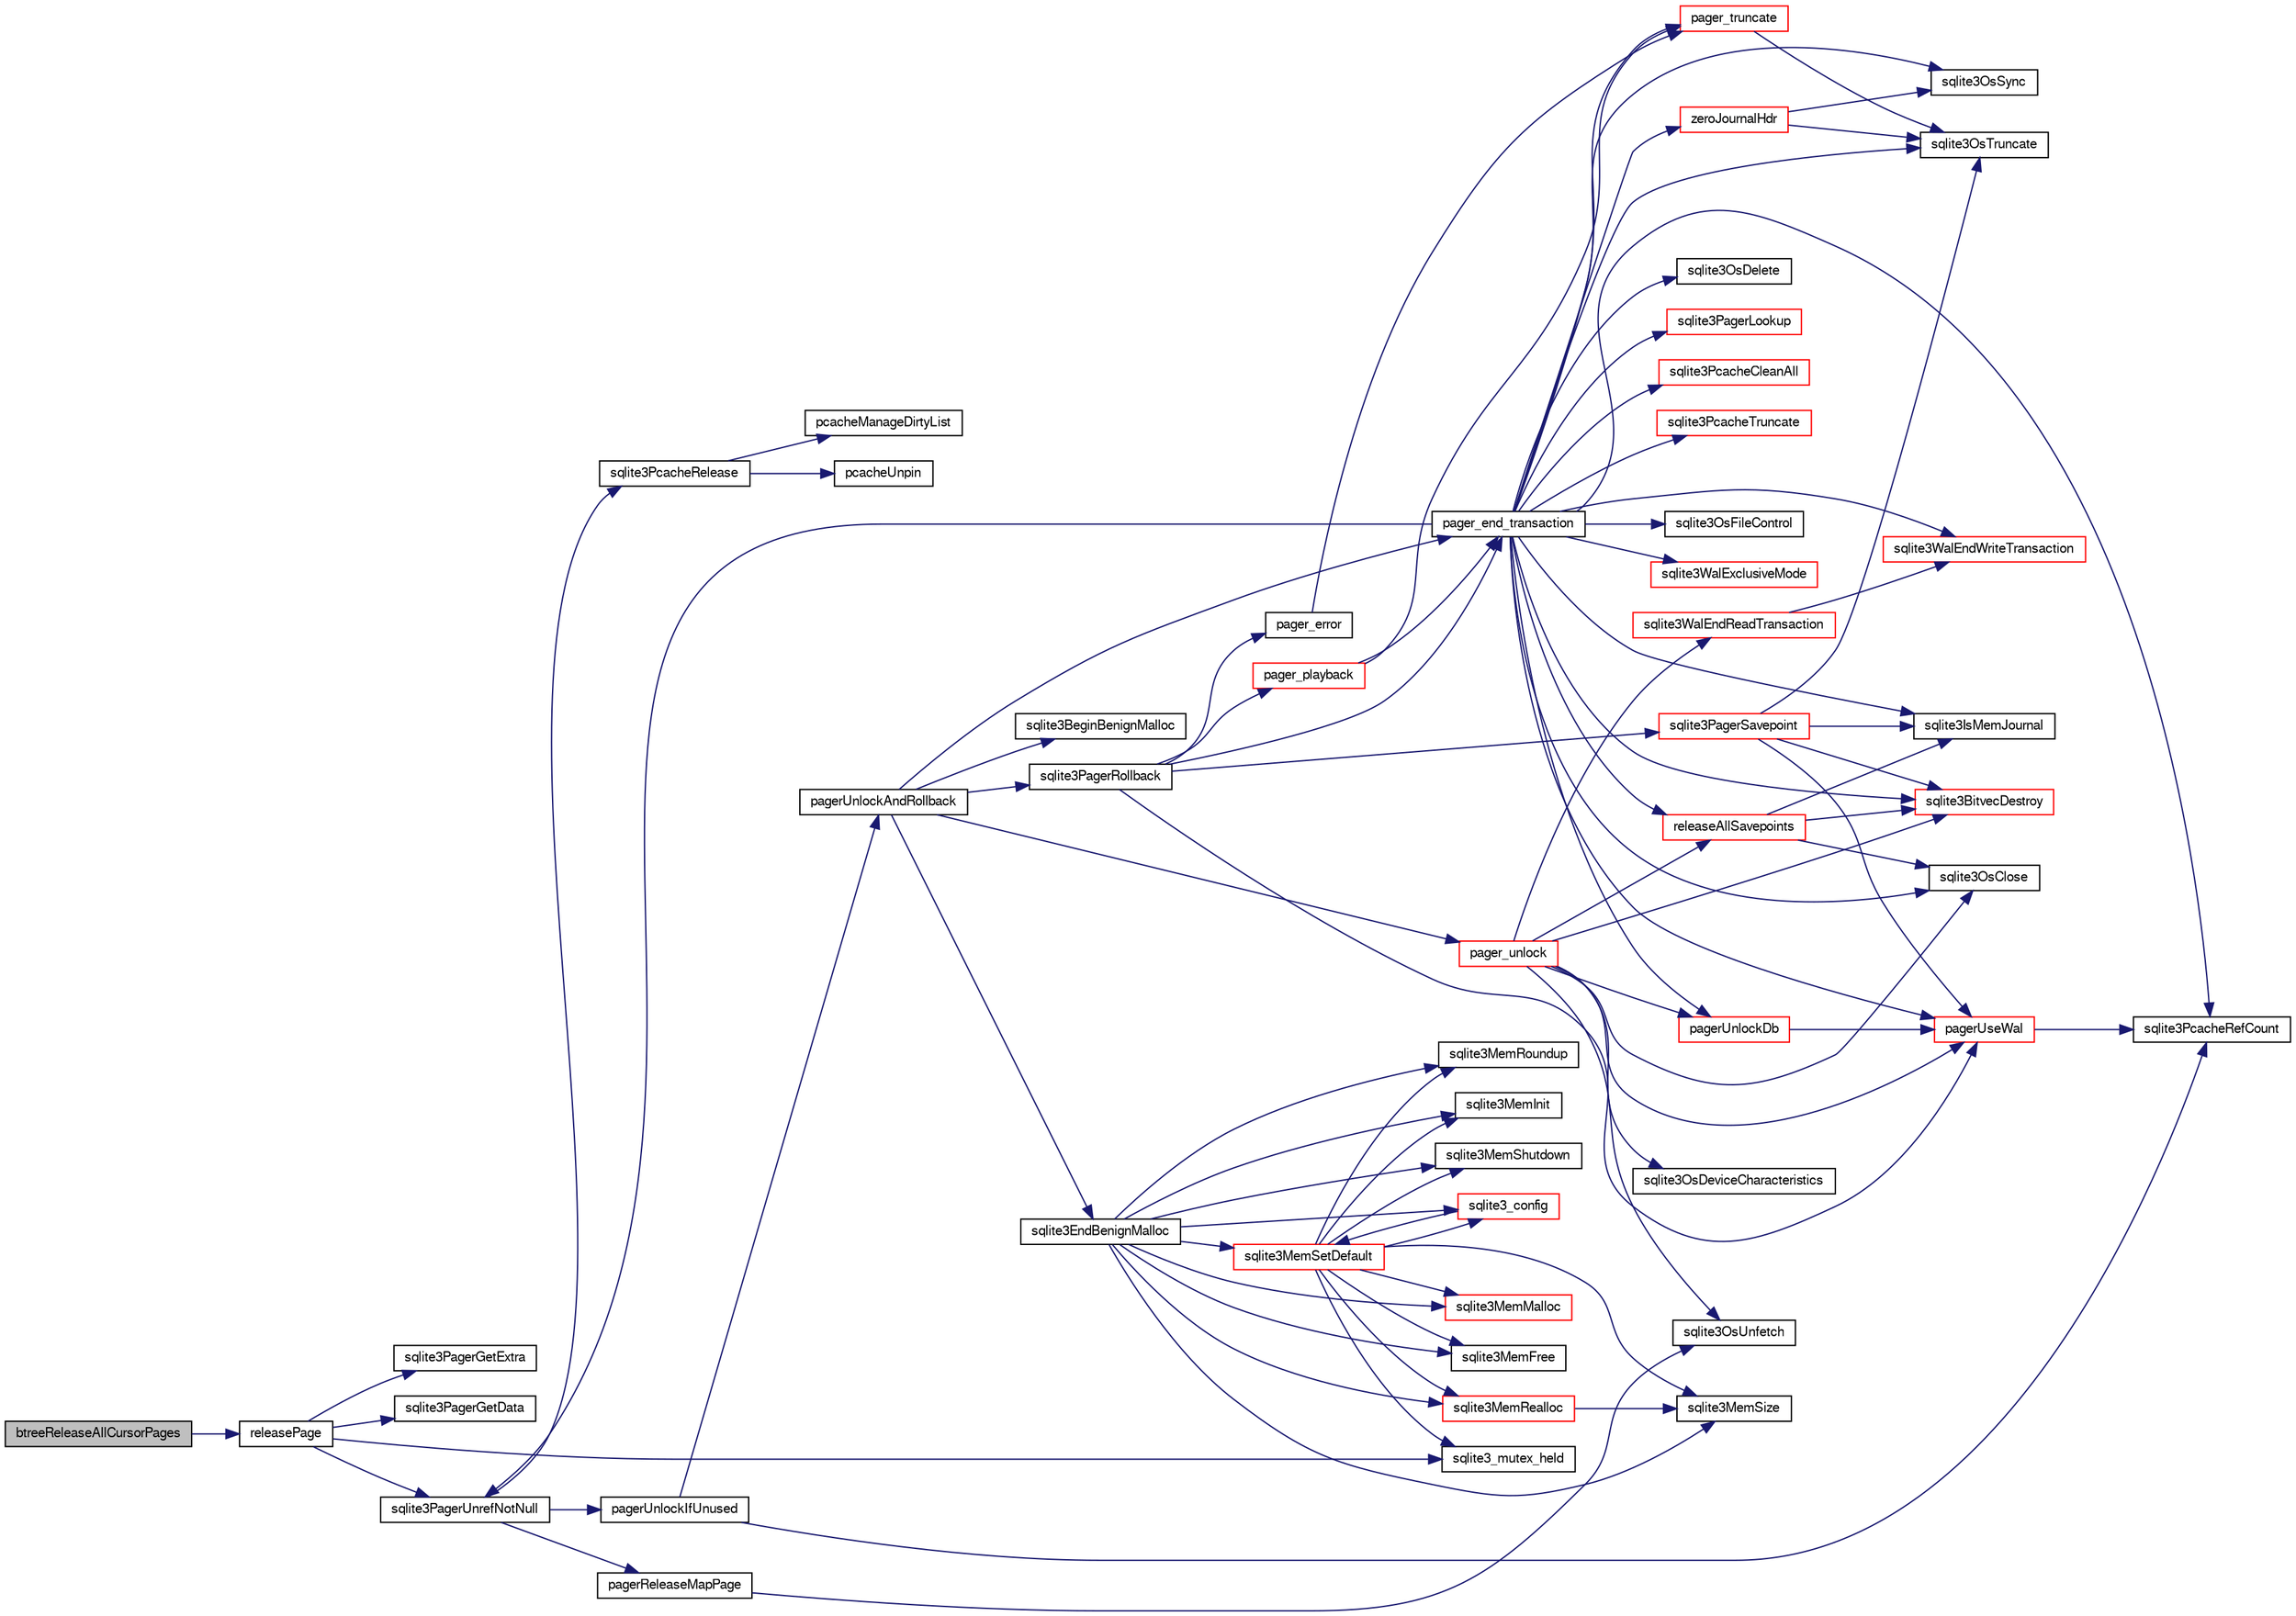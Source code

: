 digraph "btreeReleaseAllCursorPages"
{
  edge [fontname="FreeSans",fontsize="10",labelfontname="FreeSans",labelfontsize="10"];
  node [fontname="FreeSans",fontsize="10",shape=record];
  rankdir="LR";
  Node32258 [label="btreeReleaseAllCursorPages",height=0.2,width=0.4,color="black", fillcolor="grey75", style="filled", fontcolor="black"];
  Node32258 -> Node32259 [color="midnightblue",fontsize="10",style="solid",fontname="FreeSans"];
  Node32259 [label="releasePage",height=0.2,width=0.4,color="black", fillcolor="white", style="filled",URL="$sqlite3_8c.html#a92c6fb14f9bcf117440c35116c26d6c4"];
  Node32259 -> Node32260 [color="midnightblue",fontsize="10",style="solid",fontname="FreeSans"];
  Node32260 [label="sqlite3PagerGetExtra",height=0.2,width=0.4,color="black", fillcolor="white", style="filled",URL="$sqlite3_8c.html#a48e879a6d20f06f27390973ab8d59bd7"];
  Node32259 -> Node32261 [color="midnightblue",fontsize="10",style="solid",fontname="FreeSans"];
  Node32261 [label="sqlite3PagerGetData",height=0.2,width=0.4,color="black", fillcolor="white", style="filled",URL="$sqlite3_8c.html#a9dd340e56fb4b7fad4df339595b8d8a2"];
  Node32259 -> Node32262 [color="midnightblue",fontsize="10",style="solid",fontname="FreeSans"];
  Node32262 [label="sqlite3_mutex_held",height=0.2,width=0.4,color="black", fillcolor="white", style="filled",URL="$sqlite3_8c.html#acf77da68932b6bc163c5e68547ecc3e7"];
  Node32259 -> Node32263 [color="midnightblue",fontsize="10",style="solid",fontname="FreeSans"];
  Node32263 [label="sqlite3PagerUnrefNotNull",height=0.2,width=0.4,color="black", fillcolor="white", style="filled",URL="$sqlite3_8c.html#a4b314f96f09f5c68c94672e420e31ab9"];
  Node32263 -> Node32264 [color="midnightblue",fontsize="10",style="solid",fontname="FreeSans"];
  Node32264 [label="pagerReleaseMapPage",height=0.2,width=0.4,color="black", fillcolor="white", style="filled",URL="$sqlite3_8c.html#aefa288f9febba49488ab634f8b0d5f6d"];
  Node32264 -> Node32265 [color="midnightblue",fontsize="10",style="solid",fontname="FreeSans"];
  Node32265 [label="sqlite3OsUnfetch",height=0.2,width=0.4,color="black", fillcolor="white", style="filled",URL="$sqlite3_8c.html#abc0da72cb8b8989cf8708b572fe5fef4"];
  Node32263 -> Node32266 [color="midnightblue",fontsize="10",style="solid",fontname="FreeSans"];
  Node32266 [label="sqlite3PcacheRelease",height=0.2,width=0.4,color="black", fillcolor="white", style="filled",URL="$sqlite3_8c.html#ad07fc7a8130ad1e77861f345084b1b83"];
  Node32266 -> Node32267 [color="midnightblue",fontsize="10",style="solid",fontname="FreeSans"];
  Node32267 [label="pcacheUnpin",height=0.2,width=0.4,color="black", fillcolor="white", style="filled",URL="$sqlite3_8c.html#a76530dde0f26366c0614d713daf9859c"];
  Node32266 -> Node32268 [color="midnightblue",fontsize="10",style="solid",fontname="FreeSans"];
  Node32268 [label="pcacheManageDirtyList",height=0.2,width=0.4,color="black", fillcolor="white", style="filled",URL="$sqlite3_8c.html#aae9bc2ddff700c30e5f9c80d531d6acc"];
  Node32263 -> Node32269 [color="midnightblue",fontsize="10",style="solid",fontname="FreeSans"];
  Node32269 [label="pagerUnlockIfUnused",height=0.2,width=0.4,color="black", fillcolor="white", style="filled",URL="$sqlite3_8c.html#abf547f4276efb6f10262f7fde1e4d065"];
  Node32269 -> Node32270 [color="midnightblue",fontsize="10",style="solid",fontname="FreeSans"];
  Node32270 [label="sqlite3PcacheRefCount",height=0.2,width=0.4,color="black", fillcolor="white", style="filled",URL="$sqlite3_8c.html#adee2536d23ec9628e0883ccab03b3429"];
  Node32269 -> Node32271 [color="midnightblue",fontsize="10",style="solid",fontname="FreeSans"];
  Node32271 [label="pagerUnlockAndRollback",height=0.2,width=0.4,color="black", fillcolor="white", style="filled",URL="$sqlite3_8c.html#a02d96b7bf62c3b13ba905d168914518c"];
  Node32271 -> Node32272 [color="midnightblue",fontsize="10",style="solid",fontname="FreeSans"];
  Node32272 [label="sqlite3BeginBenignMalloc",height=0.2,width=0.4,color="black", fillcolor="white", style="filled",URL="$sqlite3_8c.html#a3344c0e2b1b6df701a1cb326602fac14"];
  Node32271 -> Node32273 [color="midnightblue",fontsize="10",style="solid",fontname="FreeSans"];
  Node32273 [label="sqlite3PagerRollback",height=0.2,width=0.4,color="black", fillcolor="white", style="filled",URL="$sqlite3_8c.html#afdd2ecbb97b7a716892ff6bd10c7dfd0"];
  Node32273 -> Node32274 [color="midnightblue",fontsize="10",style="solid",fontname="FreeSans"];
  Node32274 [label="pagerUseWal",height=0.2,width=0.4,color="red", fillcolor="white", style="filled",URL="$sqlite3_8c.html#a31def80bfe1de9284d635ba190a5eb68"];
  Node32274 -> Node32270 [color="midnightblue",fontsize="10",style="solid",fontname="FreeSans"];
  Node32273 -> Node32555 [color="midnightblue",fontsize="10",style="solid",fontname="FreeSans"];
  Node32555 [label="sqlite3PagerSavepoint",height=0.2,width=0.4,color="red", fillcolor="white", style="filled",URL="$sqlite3_8c.html#a8b5f1920b6a8b564a47e243868f2c8d4"];
  Node32555 -> Node32556 [color="midnightblue",fontsize="10",style="solid",fontname="FreeSans"];
  Node32556 [label="sqlite3BitvecDestroy",height=0.2,width=0.4,color="red", fillcolor="white", style="filled",URL="$sqlite3_8c.html#ab732400d8022b48df1b7b3ee41be045d"];
  Node32555 -> Node32557 [color="midnightblue",fontsize="10",style="solid",fontname="FreeSans"];
  Node32557 [label="sqlite3IsMemJournal",height=0.2,width=0.4,color="black", fillcolor="white", style="filled",URL="$sqlite3_8c.html#a237bb8682b84ed24be164d4c57465182"];
  Node32555 -> Node32558 [color="midnightblue",fontsize="10",style="solid",fontname="FreeSans"];
  Node32558 [label="sqlite3OsTruncate",height=0.2,width=0.4,color="black", fillcolor="white", style="filled",URL="$sqlite3_8c.html#ab14e17fc93b09d52b42c433c47eb3b68"];
  Node32555 -> Node32274 [color="midnightblue",fontsize="10",style="solid",fontname="FreeSans"];
  Node32273 -> Node32649 [color="midnightblue",fontsize="10",style="solid",fontname="FreeSans"];
  Node32649 [label="pager_end_transaction",height=0.2,width=0.4,color="black", fillcolor="white", style="filled",URL="$sqlite3_8c.html#a0814e2cfab386b1e3ba74528870339fe"];
  Node32649 -> Node32650 [color="midnightblue",fontsize="10",style="solid",fontname="FreeSans"];
  Node32650 [label="releaseAllSavepoints",height=0.2,width=0.4,color="red", fillcolor="white", style="filled",URL="$sqlite3_8c.html#ac0ec06e81b223a42295bd1a0182b1609"];
  Node32650 -> Node32556 [color="midnightblue",fontsize="10",style="solid",fontname="FreeSans"];
  Node32650 -> Node32557 [color="midnightblue",fontsize="10",style="solid",fontname="FreeSans"];
  Node32650 -> Node32651 [color="midnightblue",fontsize="10",style="solid",fontname="FreeSans"];
  Node32651 [label="sqlite3OsClose",height=0.2,width=0.4,color="black", fillcolor="white", style="filled",URL="$sqlite3_8c.html#aa5f0aeb27273a57c0523deaf48997533"];
  Node32649 -> Node32274 [color="midnightblue",fontsize="10",style="solid",fontname="FreeSans"];
  Node32649 -> Node32557 [color="midnightblue",fontsize="10",style="solid",fontname="FreeSans"];
  Node32649 -> Node32651 [color="midnightblue",fontsize="10",style="solid",fontname="FreeSans"];
  Node32649 -> Node32558 [color="midnightblue",fontsize="10",style="solid",fontname="FreeSans"];
  Node32649 -> Node32652 [color="midnightblue",fontsize="10",style="solid",fontname="FreeSans"];
  Node32652 [label="sqlite3OsSync",height=0.2,width=0.4,color="black", fillcolor="white", style="filled",URL="$sqlite3_8c.html#a3f01629ca3b49854944cecdd14dc3358"];
  Node32649 -> Node32653 [color="midnightblue",fontsize="10",style="solid",fontname="FreeSans"];
  Node32653 [label="zeroJournalHdr",height=0.2,width=0.4,color="red", fillcolor="white", style="filled",URL="$sqlite3_8c.html#a6e1592949a5e668f43f0ff5f5d08fe10"];
  Node32653 -> Node32558 [color="midnightblue",fontsize="10",style="solid",fontname="FreeSans"];
  Node32653 -> Node32652 [color="midnightblue",fontsize="10",style="solid",fontname="FreeSans"];
  Node32649 -> Node32654 [color="midnightblue",fontsize="10",style="solid",fontname="FreeSans"];
  Node32654 [label="sqlite3OsDelete",height=0.2,width=0.4,color="black", fillcolor="white", style="filled",URL="$sqlite3_8c.html#a576c2e542e46ddee19d10e75337039c0"];
  Node32649 -> Node32270 [color="midnightblue",fontsize="10",style="solid",fontname="FreeSans"];
  Node32649 -> Node32574 [color="midnightblue",fontsize="10",style="solid",fontname="FreeSans"];
  Node32574 [label="sqlite3PagerLookup",height=0.2,width=0.4,color="red", fillcolor="white", style="filled",URL="$sqlite3_8c.html#a1252ec03814f64eed236cfb21094cafd"];
  Node32649 -> Node32263 [color="midnightblue",fontsize="10",style="solid",fontname="FreeSans"];
  Node32649 -> Node32556 [color="midnightblue",fontsize="10",style="solid",fontname="FreeSans"];
  Node32649 -> Node32655 [color="midnightblue",fontsize="10",style="solid",fontname="FreeSans"];
  Node32655 [label="sqlite3PcacheCleanAll",height=0.2,width=0.4,color="red", fillcolor="white", style="filled",URL="$sqlite3_8c.html#a65aa4d4f73373a161a96fafe219b86a7"];
  Node32649 -> Node32613 [color="midnightblue",fontsize="10",style="solid",fontname="FreeSans"];
  Node32613 [label="sqlite3PcacheTruncate",height=0.2,width=0.4,color="red", fillcolor="white", style="filled",URL="$sqlite3_8c.html#aa25da46a83609c408a14977a087af782"];
  Node32649 -> Node32656 [color="midnightblue",fontsize="10",style="solid",fontname="FreeSans"];
  Node32656 [label="sqlite3WalEndWriteTransaction",height=0.2,width=0.4,color="red", fillcolor="white", style="filled",URL="$sqlite3_8c.html#a0ae58a14b40600fb21130cc4d595acc9"];
  Node32649 -> Node32659 [color="midnightblue",fontsize="10",style="solid",fontname="FreeSans"];
  Node32659 [label="pager_truncate",height=0.2,width=0.4,color="red", fillcolor="white", style="filled",URL="$sqlite3_8c.html#aa0700caa408442673a3ede3bb04b1f0b"];
  Node32659 -> Node32558 [color="midnightblue",fontsize="10",style="solid",fontname="FreeSans"];
  Node32649 -> Node32627 [color="midnightblue",fontsize="10",style="solid",fontname="FreeSans"];
  Node32627 [label="sqlite3OsFileControl",height=0.2,width=0.4,color="black", fillcolor="white", style="filled",URL="$sqlite3_8c.html#aa8dad928f8e52b454c6d82bd2fe5c3fc"];
  Node32649 -> Node32660 [color="midnightblue",fontsize="10",style="solid",fontname="FreeSans"];
  Node32660 [label="sqlite3WalExclusiveMode",height=0.2,width=0.4,color="red", fillcolor="white", style="filled",URL="$sqlite3_8c.html#a1ca342ad565c5ae8dd3685e3aa0b731e"];
  Node32649 -> Node32663 [color="midnightblue",fontsize="10",style="solid",fontname="FreeSans"];
  Node32663 [label="pagerUnlockDb",height=0.2,width=0.4,color="red", fillcolor="white", style="filled",URL="$sqlite3_8c.html#a8ac54f19421c76b5045a40b42d282c32"];
  Node32663 -> Node32274 [color="midnightblue",fontsize="10",style="solid",fontname="FreeSans"];
  Node32273 -> Node32665 [color="midnightblue",fontsize="10",style="solid",fontname="FreeSans"];
  Node32665 [label="pager_playback",height=0.2,width=0.4,color="red", fillcolor="white", style="filled",URL="$sqlite3_8c.html#a9d9a750a9fc76eb4b668c8a16b164a65"];
  Node32665 -> Node32659 [color="midnightblue",fontsize="10",style="solid",fontname="FreeSans"];
  Node32665 -> Node32649 [color="midnightblue",fontsize="10",style="solid",fontname="FreeSans"];
  Node32273 -> Node32673 [color="midnightblue",fontsize="10",style="solid",fontname="FreeSans"];
  Node32673 [label="pager_error",height=0.2,width=0.4,color="black", fillcolor="white", style="filled",URL="$sqlite3_8c.html#ac15e13c61047b37098e21115614ddd22"];
  Node32673 -> Node32659 [color="midnightblue",fontsize="10",style="solid",fontname="FreeSans"];
  Node32271 -> Node32349 [color="midnightblue",fontsize="10",style="solid",fontname="FreeSans"];
  Node32349 [label="sqlite3EndBenignMalloc",height=0.2,width=0.4,color="black", fillcolor="white", style="filled",URL="$sqlite3_8c.html#a4582127cc64d483dc66c7acf9d8d8fbb"];
  Node32349 -> Node32324 [color="midnightblue",fontsize="10",style="solid",fontname="FreeSans"];
  Node32324 [label="sqlite3MemMalloc",height=0.2,width=0.4,color="red", fillcolor="white", style="filled",URL="$sqlite3_8c.html#a53157f1a669f949332f44ca9f15c0a43"];
  Node32349 -> Node32329 [color="midnightblue",fontsize="10",style="solid",fontname="FreeSans"];
  Node32329 [label="sqlite3MemFree",height=0.2,width=0.4,color="black", fillcolor="white", style="filled",URL="$sqlite3_8c.html#a4198492989c7a427e3d704c06058850a"];
  Node32349 -> Node32330 [color="midnightblue",fontsize="10",style="solid",fontname="FreeSans"];
  Node32330 [label="sqlite3MemRealloc",height=0.2,width=0.4,color="red", fillcolor="white", style="filled",URL="$sqlite3_8c.html#addd043cc5742c3b0cf536763cd4e6948"];
  Node32330 -> Node32331 [color="midnightblue",fontsize="10",style="solid",fontname="FreeSans"];
  Node32331 [label="sqlite3MemSize",height=0.2,width=0.4,color="black", fillcolor="white", style="filled",URL="$sqlite3_8c.html#a564962938d56643e999de431c190f937"];
  Node32349 -> Node32331 [color="midnightblue",fontsize="10",style="solid",fontname="FreeSans"];
  Node32349 -> Node32332 [color="midnightblue",fontsize="10",style="solid",fontname="FreeSans"];
  Node32332 [label="sqlite3MemRoundup",height=0.2,width=0.4,color="black", fillcolor="white", style="filled",URL="$sqlite3_8c.html#ac9d66a2d2d224dfafcf6a49d48436ddc"];
  Node32349 -> Node32333 [color="midnightblue",fontsize="10",style="solid",fontname="FreeSans"];
  Node32333 [label="sqlite3MemInit",height=0.2,width=0.4,color="black", fillcolor="white", style="filled",URL="$sqlite3_8c.html#a1ec61c1becf036ba7fcb571ae51300af"];
  Node32349 -> Node32334 [color="midnightblue",fontsize="10",style="solid",fontname="FreeSans"];
  Node32334 [label="sqlite3MemShutdown",height=0.2,width=0.4,color="black", fillcolor="white", style="filled",URL="$sqlite3_8c.html#a934531b3f7c4743196f453ce6db028dc"];
  Node32349 -> Node32323 [color="midnightblue",fontsize="10",style="solid",fontname="FreeSans"];
  Node32323 [label="sqlite3MemSetDefault",height=0.2,width=0.4,color="red", fillcolor="white", style="filled",URL="$sqlite3_8c.html#a162fbfd727e92c5f8f72625b5ff62549"];
  Node32323 -> Node32324 [color="midnightblue",fontsize="10",style="solid",fontname="FreeSans"];
  Node32323 -> Node32329 [color="midnightblue",fontsize="10",style="solid",fontname="FreeSans"];
  Node32323 -> Node32330 [color="midnightblue",fontsize="10",style="solid",fontname="FreeSans"];
  Node32323 -> Node32331 [color="midnightblue",fontsize="10",style="solid",fontname="FreeSans"];
  Node32323 -> Node32332 [color="midnightblue",fontsize="10",style="solid",fontname="FreeSans"];
  Node32323 -> Node32333 [color="midnightblue",fontsize="10",style="solid",fontname="FreeSans"];
  Node32323 -> Node32334 [color="midnightblue",fontsize="10",style="solid",fontname="FreeSans"];
  Node32323 -> Node32335 [color="midnightblue",fontsize="10",style="solid",fontname="FreeSans"];
  Node32335 [label="sqlite3_config",height=0.2,width=0.4,color="red", fillcolor="white", style="filled",URL="$sqlite3_8c.html#a74ad420b6f26bc06a04ff6ecec8a8c91"];
  Node32335 -> Node32323 [color="midnightblue",fontsize="10",style="solid",fontname="FreeSans"];
  Node32323 -> Node32262 [color="midnightblue",fontsize="10",style="solid",fontname="FreeSans"];
  Node32349 -> Node32335 [color="midnightblue",fontsize="10",style="solid",fontname="FreeSans"];
  Node32271 -> Node32649 [color="midnightblue",fontsize="10",style="solid",fontname="FreeSans"];
  Node32271 -> Node32674 [color="midnightblue",fontsize="10",style="solid",fontname="FreeSans"];
  Node32674 [label="pager_unlock",height=0.2,width=0.4,color="red", fillcolor="white", style="filled",URL="$sqlite3_8c.html#a5b54bd09bd76fa68eb6310fbf9bbaf20"];
  Node32674 -> Node32556 [color="midnightblue",fontsize="10",style="solid",fontname="FreeSans"];
  Node32674 -> Node32650 [color="midnightblue",fontsize="10",style="solid",fontname="FreeSans"];
  Node32674 -> Node32274 [color="midnightblue",fontsize="10",style="solid",fontname="FreeSans"];
  Node32674 -> Node32675 [color="midnightblue",fontsize="10",style="solid",fontname="FreeSans"];
  Node32675 [label="sqlite3WalEndReadTransaction",height=0.2,width=0.4,color="red", fillcolor="white", style="filled",URL="$sqlite3_8c.html#a2d0ec4393370b11b4db7d9836d38eb40"];
  Node32675 -> Node32656 [color="midnightblue",fontsize="10",style="solid",fontname="FreeSans"];
  Node32674 -> Node32631 [color="midnightblue",fontsize="10",style="solid",fontname="FreeSans"];
  Node32631 [label="sqlite3OsDeviceCharacteristics",height=0.2,width=0.4,color="black", fillcolor="white", style="filled",URL="$sqlite3_8c.html#a251e030ce1bd2e552bc2dd66b1ac36d0"];
  Node32674 -> Node32651 [color="midnightblue",fontsize="10",style="solid",fontname="FreeSans"];
  Node32674 -> Node32663 [color="midnightblue",fontsize="10",style="solid",fontname="FreeSans"];
  Node32674 -> Node32265 [color="midnightblue",fontsize="10",style="solid",fontname="FreeSans"];
}
